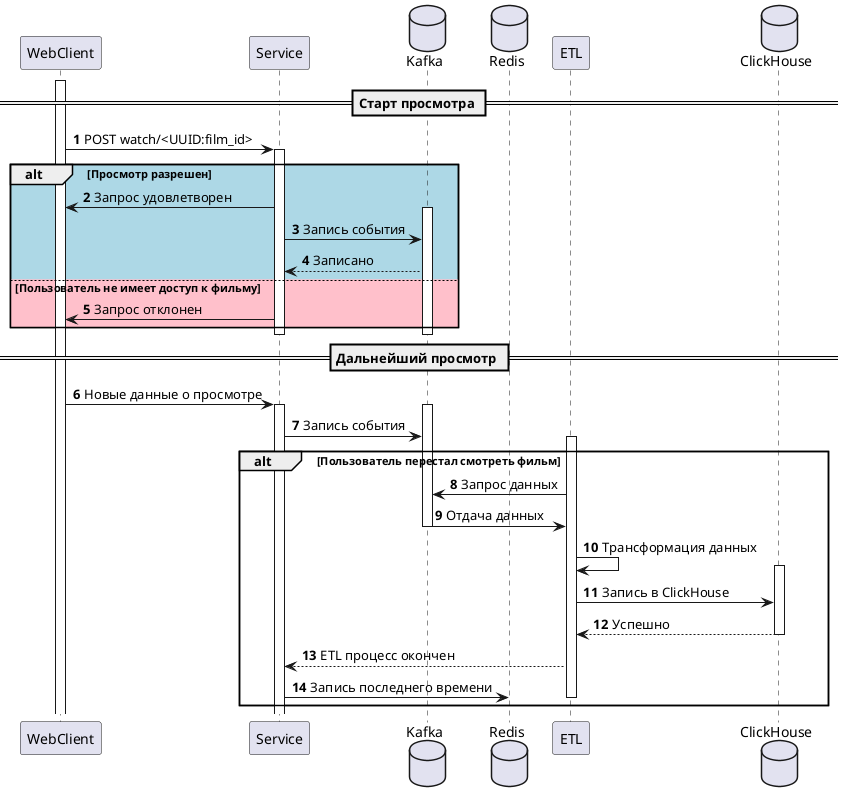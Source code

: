 @startuml ugc-watch-film
== Старт просмотра ==
autonumber
activate WebClient
database Kafka
WebClient -> Service: POST watch/<UUID:film_id>
activate Service
alt #LightBlue Просмотр разрешен
    database Kafka
    Service -> WebClient: Запрос удовлетворен
    activate Kafka
    Service -> Kafka: Запись события
    Kafka --> Service: Записано
else #Pink Пользователь не имеет доступ к фильму
    Service -> WebClient: Запрос отклонен
end
deactivate Kafka
deactivate Service

== Дальнейший просмотр ==
WebClient -> Service: Новые данные о просмотре
activate Service
activate Kafka
Service -> Kafka: Запись события
database Redis
alt Пользователь перестал смотреть фильм
    activate ETL
    database ClickHouse
    ETL -> Kafka: Запрос данных
    Kafka -> ETL: Отдача данных
    deactivate Kafka
    ETL -> ETL: Трансформация данных
    activate ClickHouse
    ETL -> ClickHouse: Запись в ClickHouse
    ClickHouse --> ETL: Успешно
    deactivate ClickHouse
    ETL --> Service: ETL процесс окончен
    Service -> Redis: Запись последнего времени
    deactivate ETL
end
@enduml